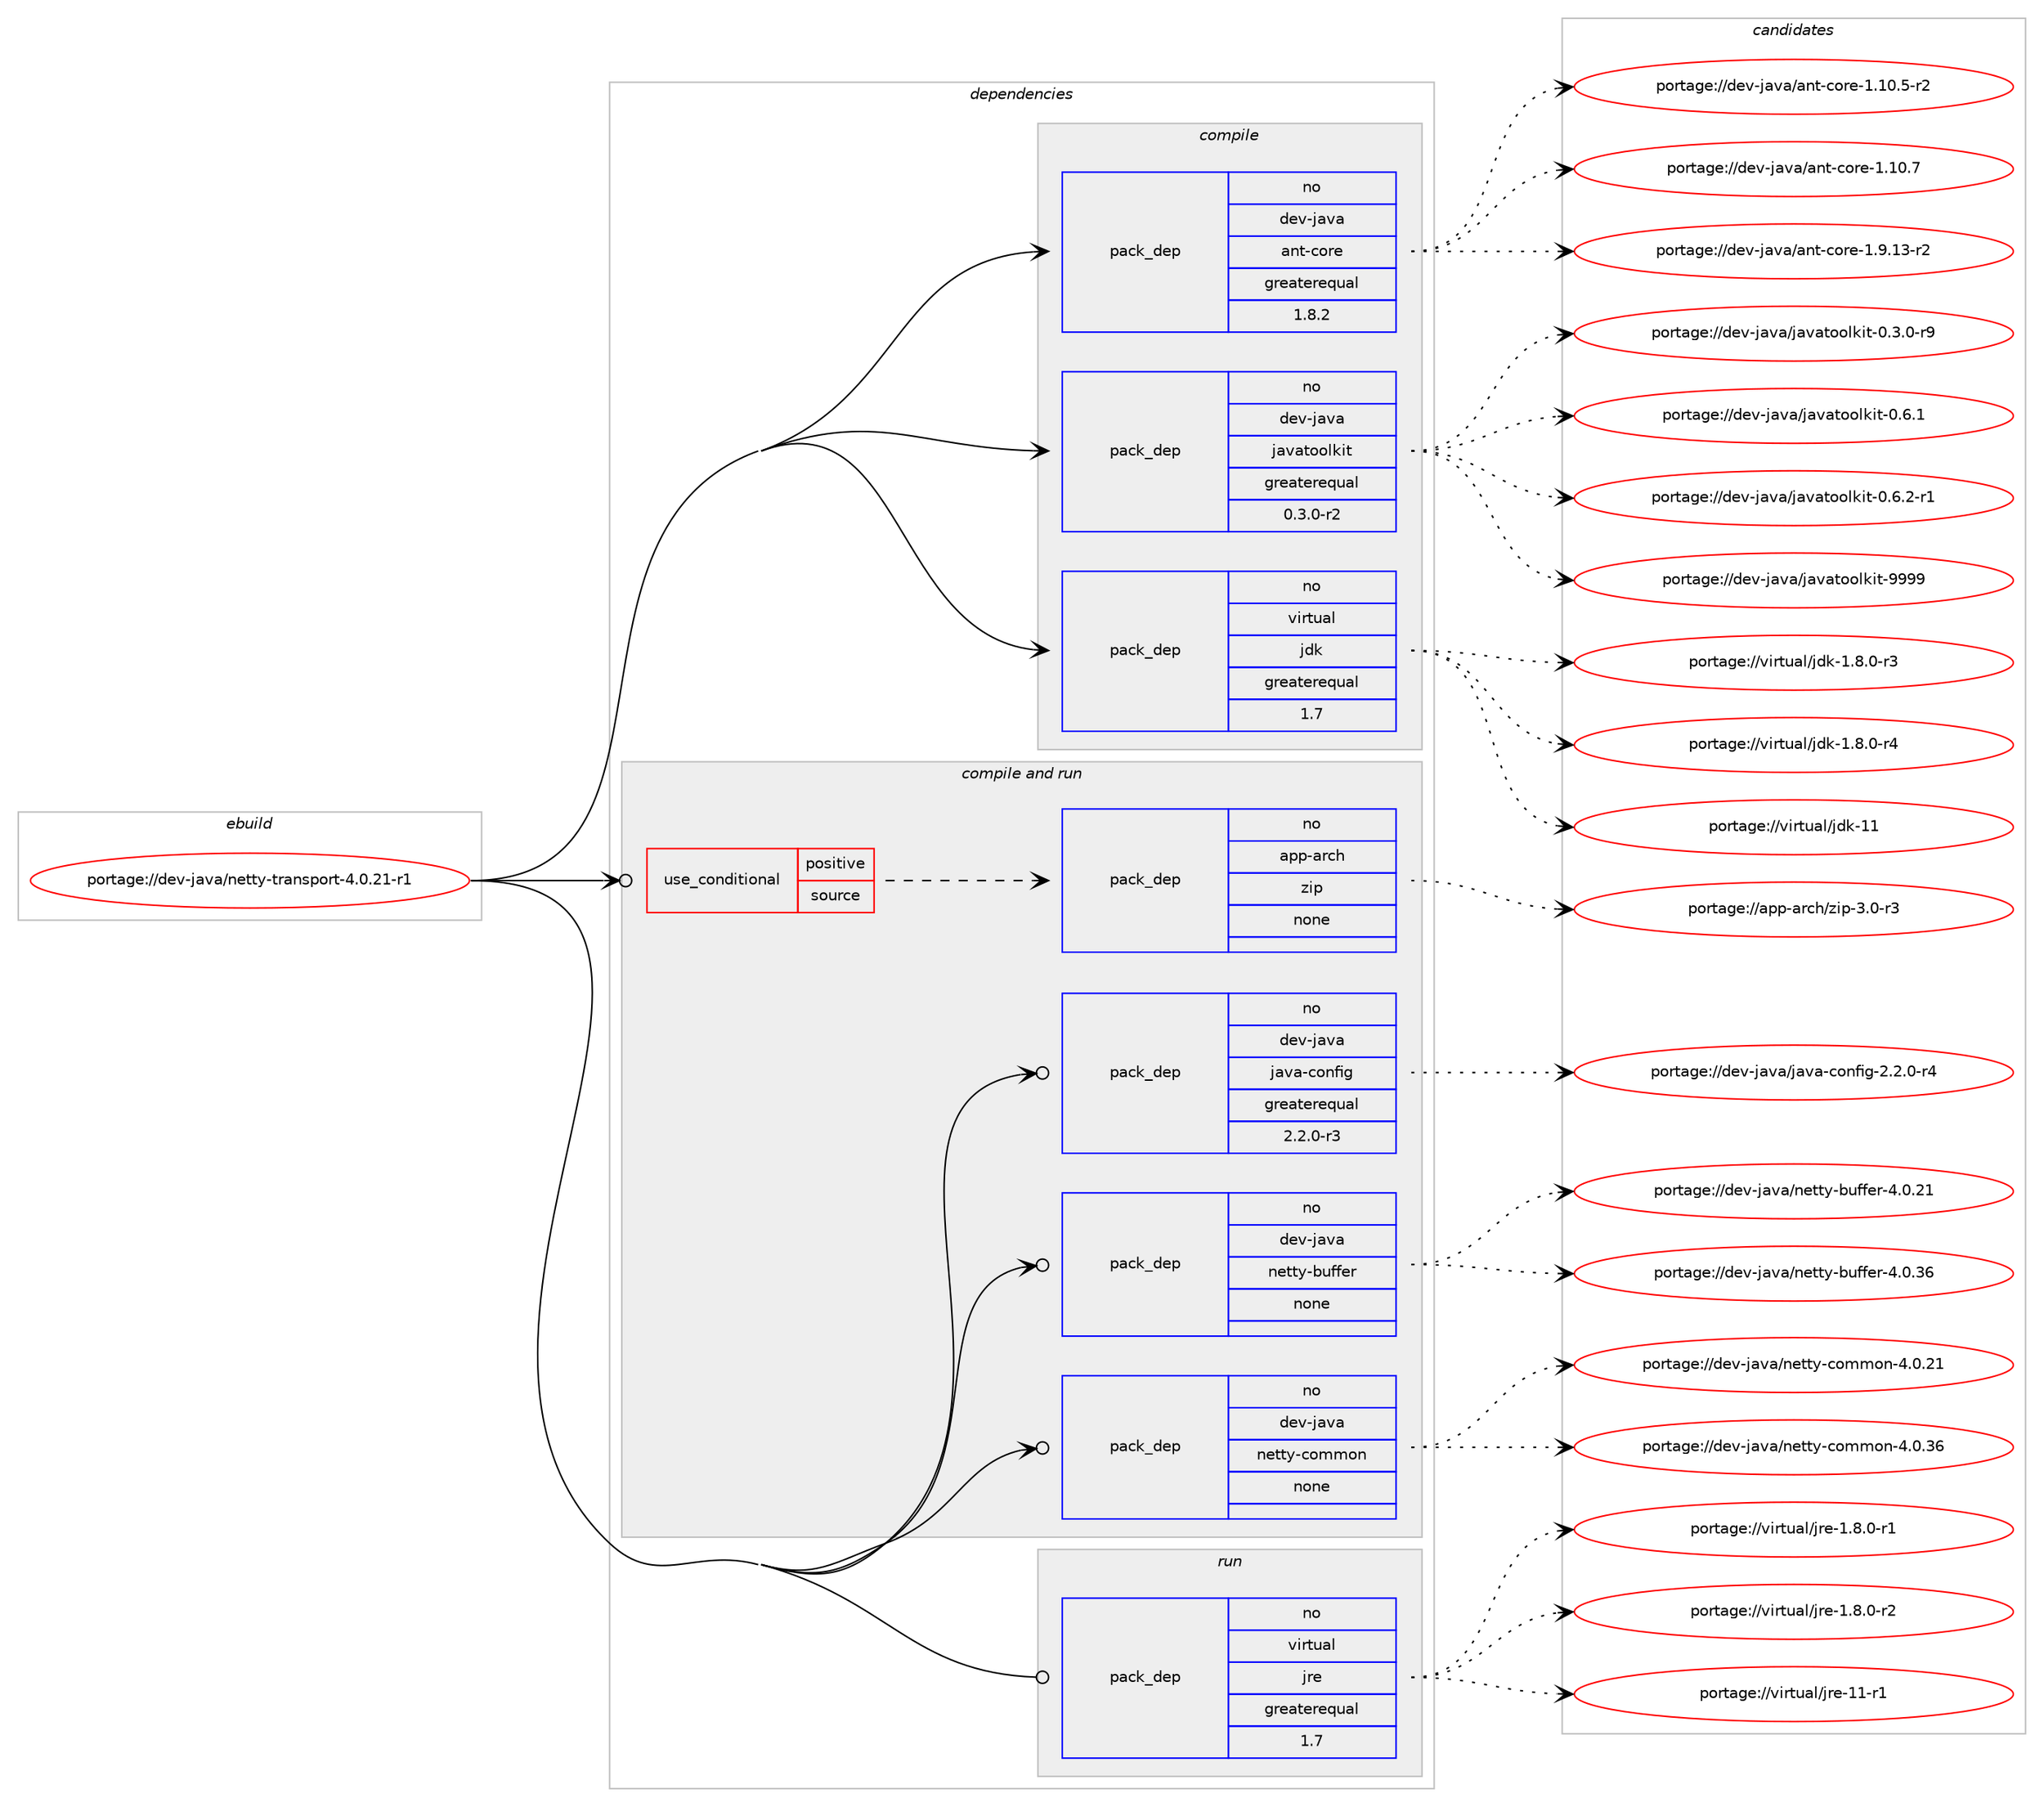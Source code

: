 digraph prolog {

# *************
# Graph options
# *************

newrank=true;
concentrate=true;
compound=true;
graph [rankdir=LR,fontname=Helvetica,fontsize=10,ranksep=1.5];#, ranksep=2.5, nodesep=0.2];
edge  [arrowhead=vee];
node  [fontname=Helvetica,fontsize=10];

# **********
# The ebuild
# **********

subgraph cluster_leftcol {
color=gray;
rank=same;
label=<<i>ebuild</i>>;
id [label="portage://dev-java/netty-transport-4.0.21-r1", color=red, width=4, href="../dev-java/netty-transport-4.0.21-r1.svg"];
}

# ****************
# The dependencies
# ****************

subgraph cluster_midcol {
color=gray;
label=<<i>dependencies</i>>;
subgraph cluster_compile {
fillcolor="#eeeeee";
style=filled;
label=<<i>compile</i>>;
subgraph pack69245 {
dependency90634 [label=<<TABLE BORDER="0" CELLBORDER="1" CELLSPACING="0" CELLPADDING="4" WIDTH="220"><TR><TD ROWSPAN="6" CELLPADDING="30">pack_dep</TD></TR><TR><TD WIDTH="110">no</TD></TR><TR><TD>dev-java</TD></TR><TR><TD>ant-core</TD></TR><TR><TD>greaterequal</TD></TR><TR><TD>1.8.2</TD></TR></TABLE>>, shape=none, color=blue];
}
id:e -> dependency90634:w [weight=20,style="solid",arrowhead="vee"];
subgraph pack69246 {
dependency90635 [label=<<TABLE BORDER="0" CELLBORDER="1" CELLSPACING="0" CELLPADDING="4" WIDTH="220"><TR><TD ROWSPAN="6" CELLPADDING="30">pack_dep</TD></TR><TR><TD WIDTH="110">no</TD></TR><TR><TD>dev-java</TD></TR><TR><TD>javatoolkit</TD></TR><TR><TD>greaterequal</TD></TR><TR><TD>0.3.0-r2</TD></TR></TABLE>>, shape=none, color=blue];
}
id:e -> dependency90635:w [weight=20,style="solid",arrowhead="vee"];
subgraph pack69247 {
dependency90636 [label=<<TABLE BORDER="0" CELLBORDER="1" CELLSPACING="0" CELLPADDING="4" WIDTH="220"><TR><TD ROWSPAN="6" CELLPADDING="30">pack_dep</TD></TR><TR><TD WIDTH="110">no</TD></TR><TR><TD>virtual</TD></TR><TR><TD>jdk</TD></TR><TR><TD>greaterequal</TD></TR><TR><TD>1.7</TD></TR></TABLE>>, shape=none, color=blue];
}
id:e -> dependency90636:w [weight=20,style="solid",arrowhead="vee"];
}
subgraph cluster_compileandrun {
fillcolor="#eeeeee";
style=filled;
label=<<i>compile and run</i>>;
subgraph cond18670 {
dependency90637 [label=<<TABLE BORDER="0" CELLBORDER="1" CELLSPACING="0" CELLPADDING="4"><TR><TD ROWSPAN="3" CELLPADDING="10">use_conditional</TD></TR><TR><TD>positive</TD></TR><TR><TD>source</TD></TR></TABLE>>, shape=none, color=red];
subgraph pack69248 {
dependency90638 [label=<<TABLE BORDER="0" CELLBORDER="1" CELLSPACING="0" CELLPADDING="4" WIDTH="220"><TR><TD ROWSPAN="6" CELLPADDING="30">pack_dep</TD></TR><TR><TD WIDTH="110">no</TD></TR><TR><TD>app-arch</TD></TR><TR><TD>zip</TD></TR><TR><TD>none</TD></TR><TR><TD></TD></TR></TABLE>>, shape=none, color=blue];
}
dependency90637:e -> dependency90638:w [weight=20,style="dashed",arrowhead="vee"];
}
id:e -> dependency90637:w [weight=20,style="solid",arrowhead="odotvee"];
subgraph pack69249 {
dependency90639 [label=<<TABLE BORDER="0" CELLBORDER="1" CELLSPACING="0" CELLPADDING="4" WIDTH="220"><TR><TD ROWSPAN="6" CELLPADDING="30">pack_dep</TD></TR><TR><TD WIDTH="110">no</TD></TR><TR><TD>dev-java</TD></TR><TR><TD>java-config</TD></TR><TR><TD>greaterequal</TD></TR><TR><TD>2.2.0-r3</TD></TR></TABLE>>, shape=none, color=blue];
}
id:e -> dependency90639:w [weight=20,style="solid",arrowhead="odotvee"];
subgraph pack69250 {
dependency90640 [label=<<TABLE BORDER="0" CELLBORDER="1" CELLSPACING="0" CELLPADDING="4" WIDTH="220"><TR><TD ROWSPAN="6" CELLPADDING="30">pack_dep</TD></TR><TR><TD WIDTH="110">no</TD></TR><TR><TD>dev-java</TD></TR><TR><TD>netty-buffer</TD></TR><TR><TD>none</TD></TR><TR><TD></TD></TR></TABLE>>, shape=none, color=blue];
}
id:e -> dependency90640:w [weight=20,style="solid",arrowhead="odotvee"];
subgraph pack69251 {
dependency90641 [label=<<TABLE BORDER="0" CELLBORDER="1" CELLSPACING="0" CELLPADDING="4" WIDTH="220"><TR><TD ROWSPAN="6" CELLPADDING="30">pack_dep</TD></TR><TR><TD WIDTH="110">no</TD></TR><TR><TD>dev-java</TD></TR><TR><TD>netty-common</TD></TR><TR><TD>none</TD></TR><TR><TD></TD></TR></TABLE>>, shape=none, color=blue];
}
id:e -> dependency90641:w [weight=20,style="solid",arrowhead="odotvee"];
}
subgraph cluster_run {
fillcolor="#eeeeee";
style=filled;
label=<<i>run</i>>;
subgraph pack69252 {
dependency90642 [label=<<TABLE BORDER="0" CELLBORDER="1" CELLSPACING="0" CELLPADDING="4" WIDTH="220"><TR><TD ROWSPAN="6" CELLPADDING="30">pack_dep</TD></TR><TR><TD WIDTH="110">no</TD></TR><TR><TD>virtual</TD></TR><TR><TD>jre</TD></TR><TR><TD>greaterequal</TD></TR><TR><TD>1.7</TD></TR></TABLE>>, shape=none, color=blue];
}
id:e -> dependency90642:w [weight=20,style="solid",arrowhead="odot"];
}
}

# **************
# The candidates
# **************

subgraph cluster_choices {
rank=same;
color=gray;
label=<<i>candidates</i>>;

subgraph choice69245 {
color=black;
nodesep=1;
choiceportage10010111845106971189747971101164599111114101454946494846534511450 [label="portage://dev-java/ant-core-1.10.5-r2", color=red, width=4,href="../dev-java/ant-core-1.10.5-r2.svg"];
choiceportage1001011184510697118974797110116459911111410145494649484655 [label="portage://dev-java/ant-core-1.10.7", color=red, width=4,href="../dev-java/ant-core-1.10.7.svg"];
choiceportage10010111845106971189747971101164599111114101454946574649514511450 [label="portage://dev-java/ant-core-1.9.13-r2", color=red, width=4,href="../dev-java/ant-core-1.9.13-r2.svg"];
dependency90634:e -> choiceportage10010111845106971189747971101164599111114101454946494846534511450:w [style=dotted,weight="100"];
dependency90634:e -> choiceportage1001011184510697118974797110116459911111410145494649484655:w [style=dotted,weight="100"];
dependency90634:e -> choiceportage10010111845106971189747971101164599111114101454946574649514511450:w [style=dotted,weight="100"];
}
subgraph choice69246 {
color=black;
nodesep=1;
choiceportage1001011184510697118974710697118971161111111081071051164548465146484511457 [label="portage://dev-java/javatoolkit-0.3.0-r9", color=red, width=4,href="../dev-java/javatoolkit-0.3.0-r9.svg"];
choiceportage100101118451069711897471069711897116111111108107105116454846544649 [label="portage://dev-java/javatoolkit-0.6.1", color=red, width=4,href="../dev-java/javatoolkit-0.6.1.svg"];
choiceportage1001011184510697118974710697118971161111111081071051164548465446504511449 [label="portage://dev-java/javatoolkit-0.6.2-r1", color=red, width=4,href="../dev-java/javatoolkit-0.6.2-r1.svg"];
choiceportage1001011184510697118974710697118971161111111081071051164557575757 [label="portage://dev-java/javatoolkit-9999", color=red, width=4,href="../dev-java/javatoolkit-9999.svg"];
dependency90635:e -> choiceportage1001011184510697118974710697118971161111111081071051164548465146484511457:w [style=dotted,weight="100"];
dependency90635:e -> choiceportage100101118451069711897471069711897116111111108107105116454846544649:w [style=dotted,weight="100"];
dependency90635:e -> choiceportage1001011184510697118974710697118971161111111081071051164548465446504511449:w [style=dotted,weight="100"];
dependency90635:e -> choiceportage1001011184510697118974710697118971161111111081071051164557575757:w [style=dotted,weight="100"];
}
subgraph choice69247 {
color=black;
nodesep=1;
choiceportage11810511411611797108471061001074549465646484511451 [label="portage://virtual/jdk-1.8.0-r3", color=red, width=4,href="../virtual/jdk-1.8.0-r3.svg"];
choiceportage11810511411611797108471061001074549465646484511452 [label="portage://virtual/jdk-1.8.0-r4", color=red, width=4,href="../virtual/jdk-1.8.0-r4.svg"];
choiceportage1181051141161179710847106100107454949 [label="portage://virtual/jdk-11", color=red, width=4,href="../virtual/jdk-11.svg"];
dependency90636:e -> choiceportage11810511411611797108471061001074549465646484511451:w [style=dotted,weight="100"];
dependency90636:e -> choiceportage11810511411611797108471061001074549465646484511452:w [style=dotted,weight="100"];
dependency90636:e -> choiceportage1181051141161179710847106100107454949:w [style=dotted,weight="100"];
}
subgraph choice69248 {
color=black;
nodesep=1;
choiceportage9711211245971149910447122105112455146484511451 [label="portage://app-arch/zip-3.0-r3", color=red, width=4,href="../app-arch/zip-3.0-r3.svg"];
dependency90638:e -> choiceportage9711211245971149910447122105112455146484511451:w [style=dotted,weight="100"];
}
subgraph choice69249 {
color=black;
nodesep=1;
choiceportage10010111845106971189747106971189745991111101021051034550465046484511452 [label="portage://dev-java/java-config-2.2.0-r4", color=red, width=4,href="../dev-java/java-config-2.2.0-r4.svg"];
dependency90639:e -> choiceportage10010111845106971189747106971189745991111101021051034550465046484511452:w [style=dotted,weight="100"];
}
subgraph choice69250 {
color=black;
nodesep=1;
choiceportage10010111845106971189747110101116116121459811710210210111445524648465049 [label="portage://dev-java/netty-buffer-4.0.21", color=red, width=4,href="../dev-java/netty-buffer-4.0.21.svg"];
choiceportage10010111845106971189747110101116116121459811710210210111445524648465154 [label="portage://dev-java/netty-buffer-4.0.36", color=red, width=4,href="../dev-java/netty-buffer-4.0.36.svg"];
dependency90640:e -> choiceportage10010111845106971189747110101116116121459811710210210111445524648465049:w [style=dotted,weight="100"];
dependency90640:e -> choiceportage10010111845106971189747110101116116121459811710210210111445524648465154:w [style=dotted,weight="100"];
}
subgraph choice69251 {
color=black;
nodesep=1;
choiceportage10010111845106971189747110101116116121459911110910911111045524648465049 [label="portage://dev-java/netty-common-4.0.21", color=red, width=4,href="../dev-java/netty-common-4.0.21.svg"];
choiceportage10010111845106971189747110101116116121459911110910911111045524648465154 [label="portage://dev-java/netty-common-4.0.36", color=red, width=4,href="../dev-java/netty-common-4.0.36.svg"];
dependency90641:e -> choiceportage10010111845106971189747110101116116121459911110910911111045524648465049:w [style=dotted,weight="100"];
dependency90641:e -> choiceportage10010111845106971189747110101116116121459911110910911111045524648465154:w [style=dotted,weight="100"];
}
subgraph choice69252 {
color=black;
nodesep=1;
choiceportage11810511411611797108471061141014549465646484511449 [label="portage://virtual/jre-1.8.0-r1", color=red, width=4,href="../virtual/jre-1.8.0-r1.svg"];
choiceportage11810511411611797108471061141014549465646484511450 [label="portage://virtual/jre-1.8.0-r2", color=red, width=4,href="../virtual/jre-1.8.0-r2.svg"];
choiceportage11810511411611797108471061141014549494511449 [label="portage://virtual/jre-11-r1", color=red, width=4,href="../virtual/jre-11-r1.svg"];
dependency90642:e -> choiceportage11810511411611797108471061141014549465646484511449:w [style=dotted,weight="100"];
dependency90642:e -> choiceportage11810511411611797108471061141014549465646484511450:w [style=dotted,weight="100"];
dependency90642:e -> choiceportage11810511411611797108471061141014549494511449:w [style=dotted,weight="100"];
}
}

}
